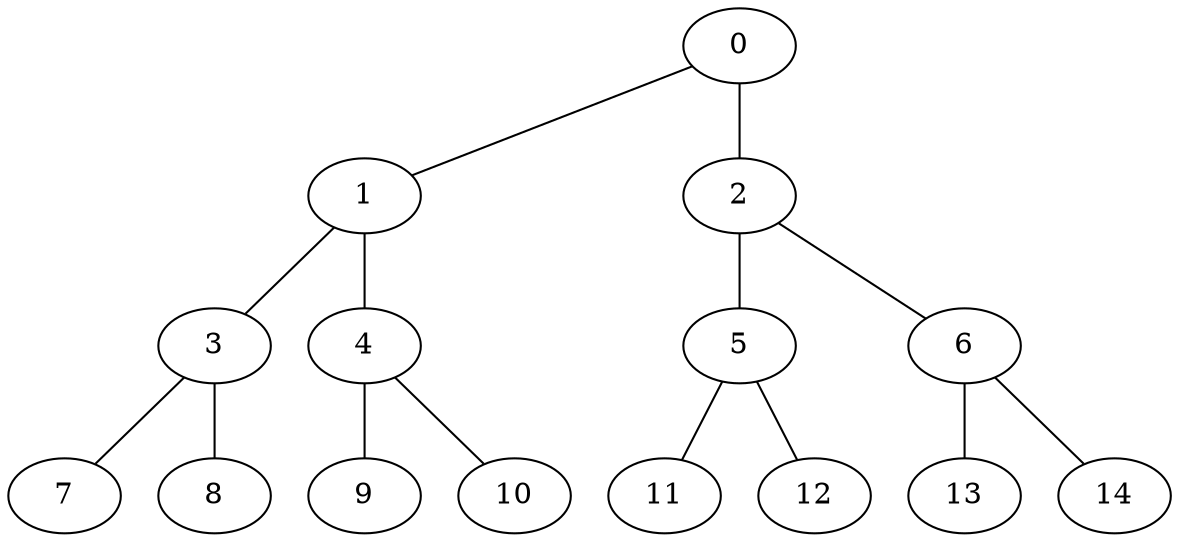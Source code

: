 graph  {
0;
1;
2;
3;
4;
5;
6;
7;
8;
9;
10;
11;
12;
13;
14;
0 -- 1  [key=0, weight=2];
0 -- 2  [key=0, weight=3];
1 -- 3  [key=0, weight=2];
1 -- 4  [key=0, weight=3];
2 -- 5  [key=0, weight=3];
2 -- 6  [key=0, weight=2];
3 -- 7  [key=0, weight=3];
3 -- 8  [key=0, weight=3];
4 -- 9  [key=0, weight=3];
4 -- 10  [key=0, weight=2];
5 -- 11  [key=0, weight=2];
5 -- 12  [key=0, weight=2];
6 -- 13  [key=0, weight=2];
6 -- 14  [key=0, weight=3];
}
